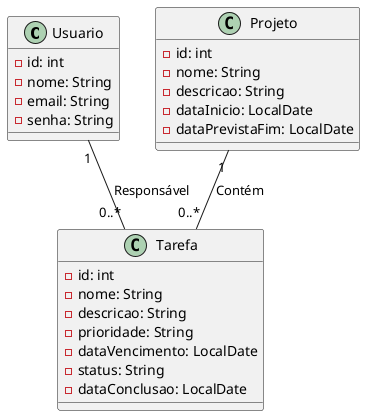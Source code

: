 @startuml
 class Usuario {
  - id: int
  - nome: String
  - email: String
  - senha: String
 }

 class Projeto {
  - id: int
  - nome: String
  - descricao: String
  - dataInicio: LocalDate
  - dataPrevistaFim: LocalDate
 }

class Tarefa {
  - id: int
  - nome: String
  - descricao: String
  - prioridade: String
  - dataVencimento: LocalDate
  - status: String
  - dataConclusao: LocalDate
 }

 Usuario "1" -- "0..*" Tarefa : Responsável
 Projeto "1" -- "0..*" Tarefa : Contém
@enduml